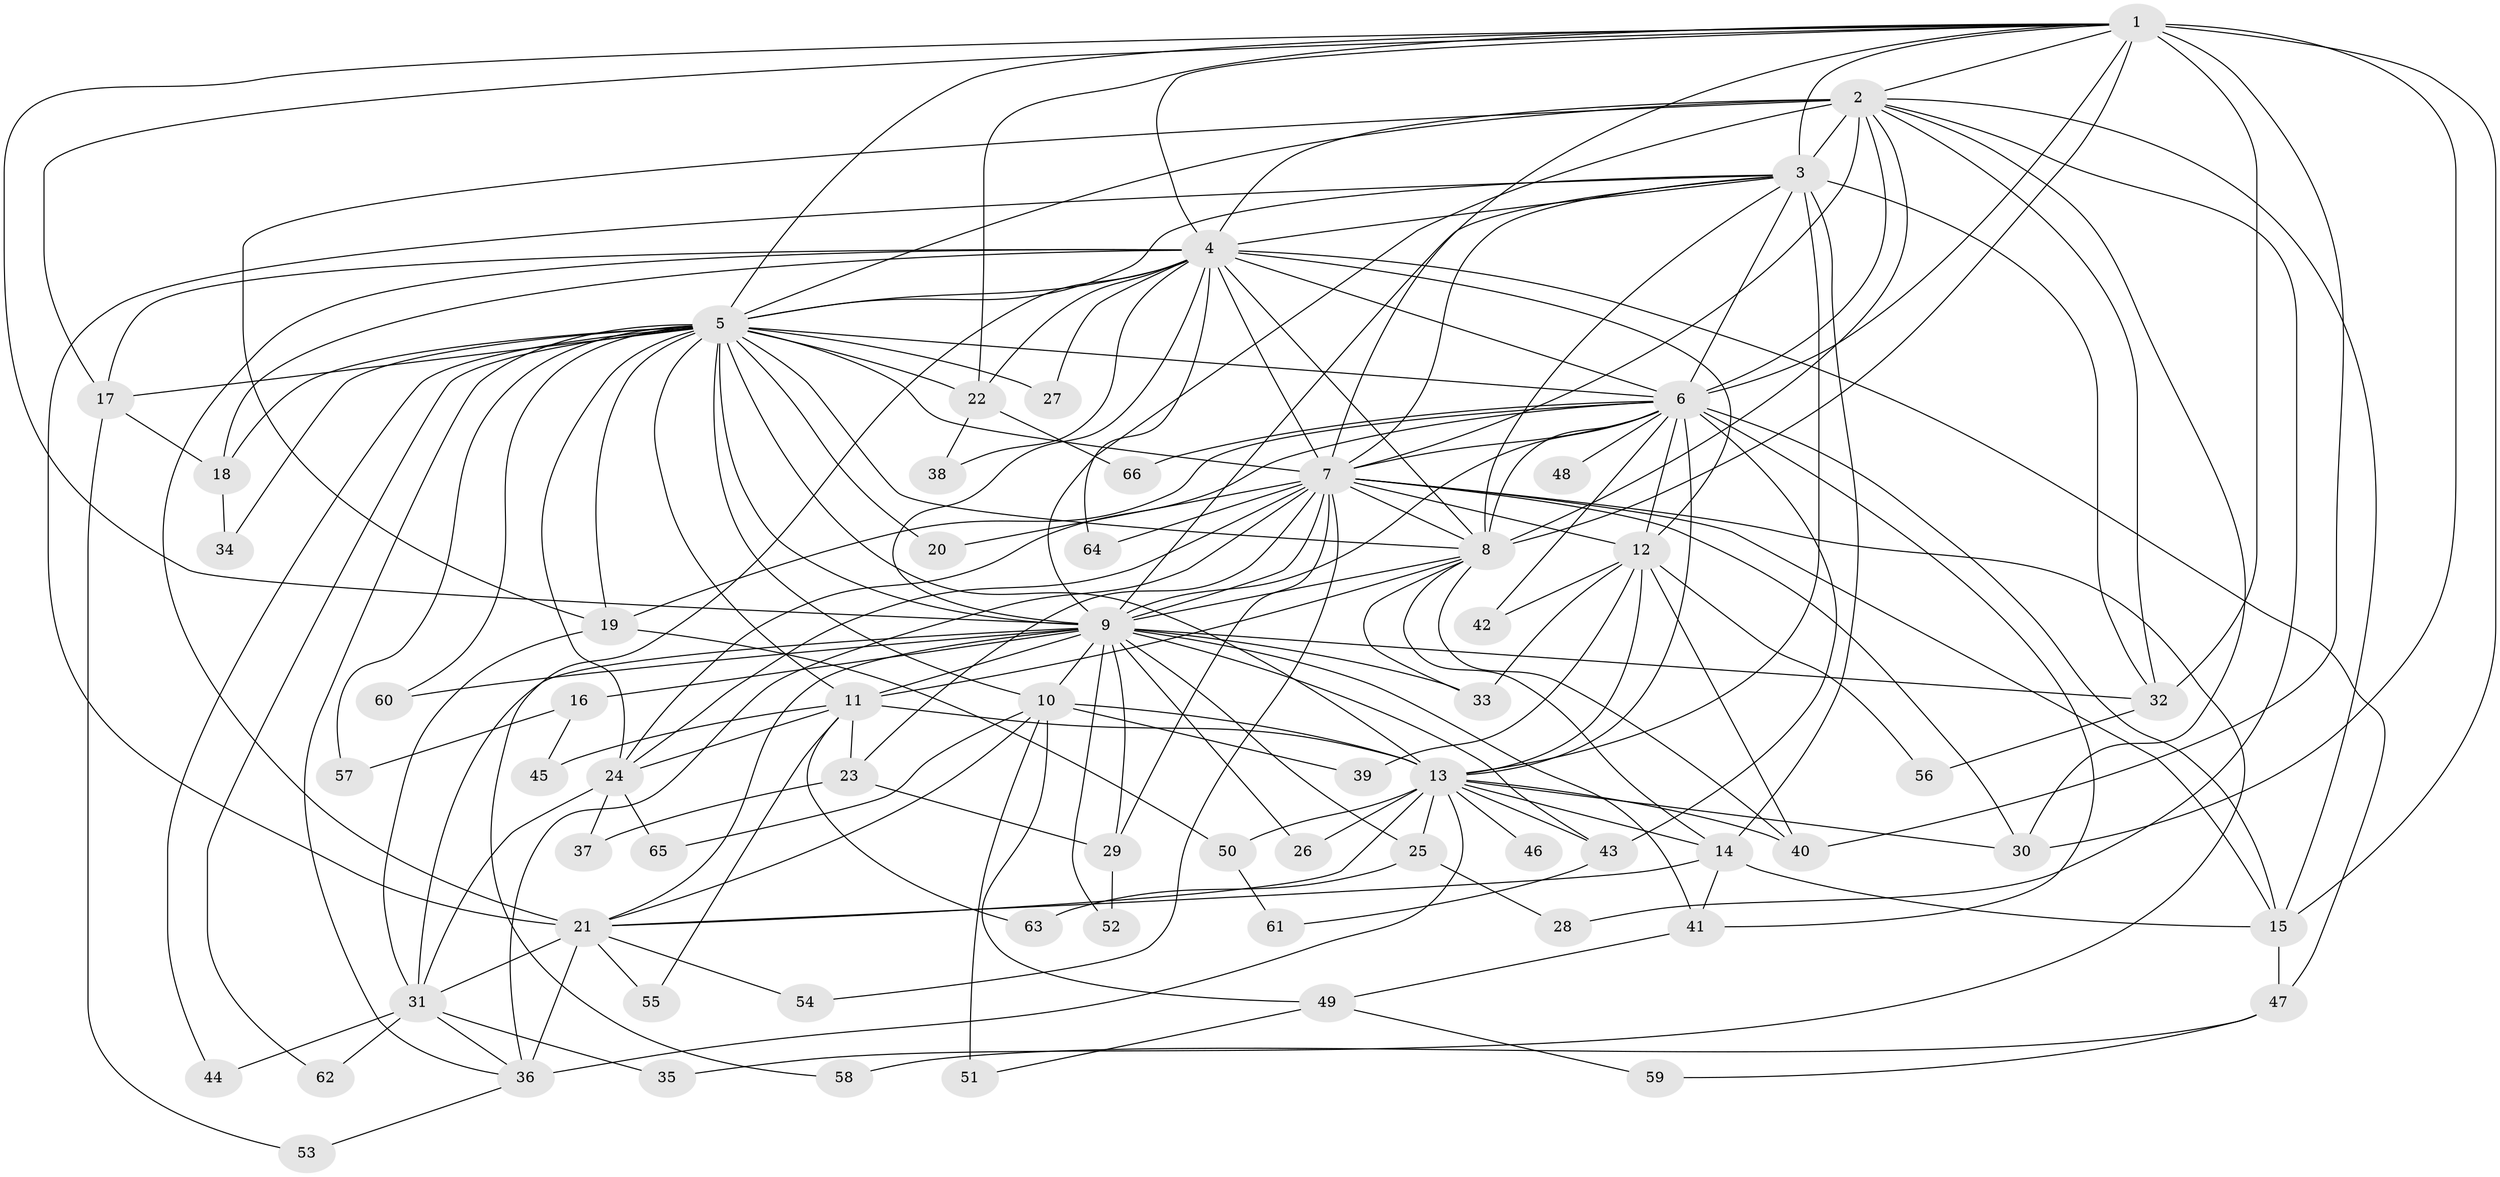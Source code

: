 // original degree distribution, {23: 0.007633587786259542, 19: 0.007633587786259542, 28: 0.015267175572519083, 16: 0.007633587786259542, 29: 0.007633587786259542, 20: 0.007633587786259542, 22: 0.015267175572519083, 15: 0.007633587786259542, 2: 0.5419847328244275, 8: 0.022900763358778626, 4: 0.1450381679389313, 9: 0.015267175572519083, 3: 0.16030534351145037, 5: 0.015267175572519083, 6: 0.015267175572519083, 7: 0.007633587786259542}
// Generated by graph-tools (version 1.1) at 2025/34/03/09/25 02:34:40]
// undirected, 66 vertices, 182 edges
graph export_dot {
graph [start="1"]
  node [color=gray90,style=filled];
  1;
  2;
  3;
  4;
  5;
  6;
  7;
  8;
  9;
  10;
  11;
  12;
  13;
  14;
  15;
  16;
  17;
  18;
  19;
  20;
  21;
  22;
  23;
  24;
  25;
  26;
  27;
  28;
  29;
  30;
  31;
  32;
  33;
  34;
  35;
  36;
  37;
  38;
  39;
  40;
  41;
  42;
  43;
  44;
  45;
  46;
  47;
  48;
  49;
  50;
  51;
  52;
  53;
  54;
  55;
  56;
  57;
  58;
  59;
  60;
  61;
  62;
  63;
  64;
  65;
  66;
  1 -- 2 [weight=2.0];
  1 -- 3 [weight=1.0];
  1 -- 4 [weight=2.0];
  1 -- 5 [weight=1.0];
  1 -- 6 [weight=2.0];
  1 -- 7 [weight=1.0];
  1 -- 8 [weight=6.0];
  1 -- 9 [weight=1.0];
  1 -- 15 [weight=1.0];
  1 -- 17 [weight=1.0];
  1 -- 22 [weight=2.0];
  1 -- 30 [weight=1.0];
  1 -- 32 [weight=1.0];
  1 -- 40 [weight=1.0];
  2 -- 3 [weight=3.0];
  2 -- 4 [weight=2.0];
  2 -- 5 [weight=2.0];
  2 -- 6 [weight=1.0];
  2 -- 7 [weight=2.0];
  2 -- 8 [weight=1.0];
  2 -- 9 [weight=2.0];
  2 -- 15 [weight=1.0];
  2 -- 19 [weight=1.0];
  2 -- 28 [weight=1.0];
  2 -- 30 [weight=1.0];
  2 -- 32 [weight=1.0];
  3 -- 4 [weight=2.0];
  3 -- 5 [weight=1.0];
  3 -- 6 [weight=1.0];
  3 -- 7 [weight=1.0];
  3 -- 8 [weight=1.0];
  3 -- 9 [weight=1.0];
  3 -- 13 [weight=14.0];
  3 -- 14 [weight=1.0];
  3 -- 21 [weight=1.0];
  3 -- 32 [weight=1.0];
  4 -- 5 [weight=2.0];
  4 -- 6 [weight=2.0];
  4 -- 7 [weight=2.0];
  4 -- 8 [weight=2.0];
  4 -- 9 [weight=2.0];
  4 -- 12 [weight=1.0];
  4 -- 17 [weight=2.0];
  4 -- 18 [weight=1.0];
  4 -- 21 [weight=5.0];
  4 -- 22 [weight=1.0];
  4 -- 27 [weight=1.0];
  4 -- 38 [weight=1.0];
  4 -- 47 [weight=2.0];
  4 -- 58 [weight=1.0];
  4 -- 64 [weight=1.0];
  5 -- 6 [weight=1.0];
  5 -- 7 [weight=1.0];
  5 -- 8 [weight=2.0];
  5 -- 9 [weight=2.0];
  5 -- 10 [weight=1.0];
  5 -- 11 [weight=2.0];
  5 -- 13 [weight=1.0];
  5 -- 17 [weight=1.0];
  5 -- 18 [weight=1.0];
  5 -- 19 [weight=1.0];
  5 -- 20 [weight=1.0];
  5 -- 22 [weight=1.0];
  5 -- 24 [weight=1.0];
  5 -- 27 [weight=1.0];
  5 -- 34 [weight=1.0];
  5 -- 36 [weight=1.0];
  5 -- 44 [weight=1.0];
  5 -- 57 [weight=1.0];
  5 -- 60 [weight=1.0];
  5 -- 62 [weight=1.0];
  6 -- 7 [weight=1.0];
  6 -- 8 [weight=1.0];
  6 -- 9 [weight=1.0];
  6 -- 12 [weight=2.0];
  6 -- 13 [weight=1.0];
  6 -- 15 [weight=1.0];
  6 -- 19 [weight=1.0];
  6 -- 24 [weight=1.0];
  6 -- 41 [weight=1.0];
  6 -- 42 [weight=1.0];
  6 -- 43 [weight=1.0];
  6 -- 48 [weight=1.0];
  6 -- 66 [weight=1.0];
  7 -- 8 [weight=1.0];
  7 -- 9 [weight=1.0];
  7 -- 12 [weight=1.0];
  7 -- 15 [weight=1.0];
  7 -- 20 [weight=1.0];
  7 -- 23 [weight=1.0];
  7 -- 24 [weight=1.0];
  7 -- 29 [weight=1.0];
  7 -- 30 [weight=1.0];
  7 -- 35 [weight=1.0];
  7 -- 36 [weight=1.0];
  7 -- 54 [weight=1.0];
  7 -- 64 [weight=1.0];
  8 -- 9 [weight=2.0];
  8 -- 11 [weight=1.0];
  8 -- 14 [weight=6.0];
  8 -- 33 [weight=1.0];
  8 -- 40 [weight=1.0];
  9 -- 10 [weight=1.0];
  9 -- 11 [weight=1.0];
  9 -- 16 [weight=1.0];
  9 -- 21 [weight=1.0];
  9 -- 25 [weight=2.0];
  9 -- 26 [weight=1.0];
  9 -- 29 [weight=1.0];
  9 -- 31 [weight=1.0];
  9 -- 32 [weight=1.0];
  9 -- 33 [weight=1.0];
  9 -- 41 [weight=1.0];
  9 -- 43 [weight=1.0];
  9 -- 52 [weight=1.0];
  9 -- 60 [weight=1.0];
  10 -- 13 [weight=1.0];
  10 -- 21 [weight=1.0];
  10 -- 39 [weight=1.0];
  10 -- 49 [weight=1.0];
  10 -- 51 [weight=1.0];
  10 -- 65 [weight=1.0];
  11 -- 13 [weight=1.0];
  11 -- 23 [weight=1.0];
  11 -- 24 [weight=1.0];
  11 -- 45 [weight=1.0];
  11 -- 55 [weight=1.0];
  11 -- 63 [weight=1.0];
  12 -- 13 [weight=1.0];
  12 -- 33 [weight=1.0];
  12 -- 39 [weight=1.0];
  12 -- 40 [weight=1.0];
  12 -- 42 [weight=1.0];
  12 -- 56 [weight=1.0];
  13 -- 14 [weight=2.0];
  13 -- 21 [weight=3.0];
  13 -- 25 [weight=2.0];
  13 -- 26 [weight=1.0];
  13 -- 30 [weight=1.0];
  13 -- 36 [weight=1.0];
  13 -- 40 [weight=1.0];
  13 -- 43 [weight=1.0];
  13 -- 46 [weight=1.0];
  13 -- 50 [weight=1.0];
  14 -- 15 [weight=3.0];
  14 -- 21 [weight=1.0];
  14 -- 41 [weight=1.0];
  15 -- 47 [weight=2.0];
  16 -- 45 [weight=1.0];
  16 -- 57 [weight=1.0];
  17 -- 18 [weight=1.0];
  17 -- 53 [weight=1.0];
  18 -- 34 [weight=1.0];
  19 -- 31 [weight=2.0];
  19 -- 50 [weight=1.0];
  21 -- 31 [weight=2.0];
  21 -- 36 [weight=2.0];
  21 -- 54 [weight=1.0];
  21 -- 55 [weight=1.0];
  22 -- 38 [weight=1.0];
  22 -- 66 [weight=1.0];
  23 -- 29 [weight=1.0];
  23 -- 37 [weight=1.0];
  24 -- 31 [weight=1.0];
  24 -- 37 [weight=1.0];
  24 -- 65 [weight=1.0];
  25 -- 28 [weight=1.0];
  25 -- 63 [weight=1.0];
  29 -- 52 [weight=1.0];
  31 -- 35 [weight=1.0];
  31 -- 36 [weight=1.0];
  31 -- 44 [weight=1.0];
  31 -- 62 [weight=1.0];
  32 -- 56 [weight=1.0];
  36 -- 53 [weight=1.0];
  41 -- 49 [weight=1.0];
  43 -- 61 [weight=1.0];
  47 -- 58 [weight=1.0];
  47 -- 59 [weight=1.0];
  49 -- 51 [weight=1.0];
  49 -- 59 [weight=1.0];
  50 -- 61 [weight=1.0];
}
